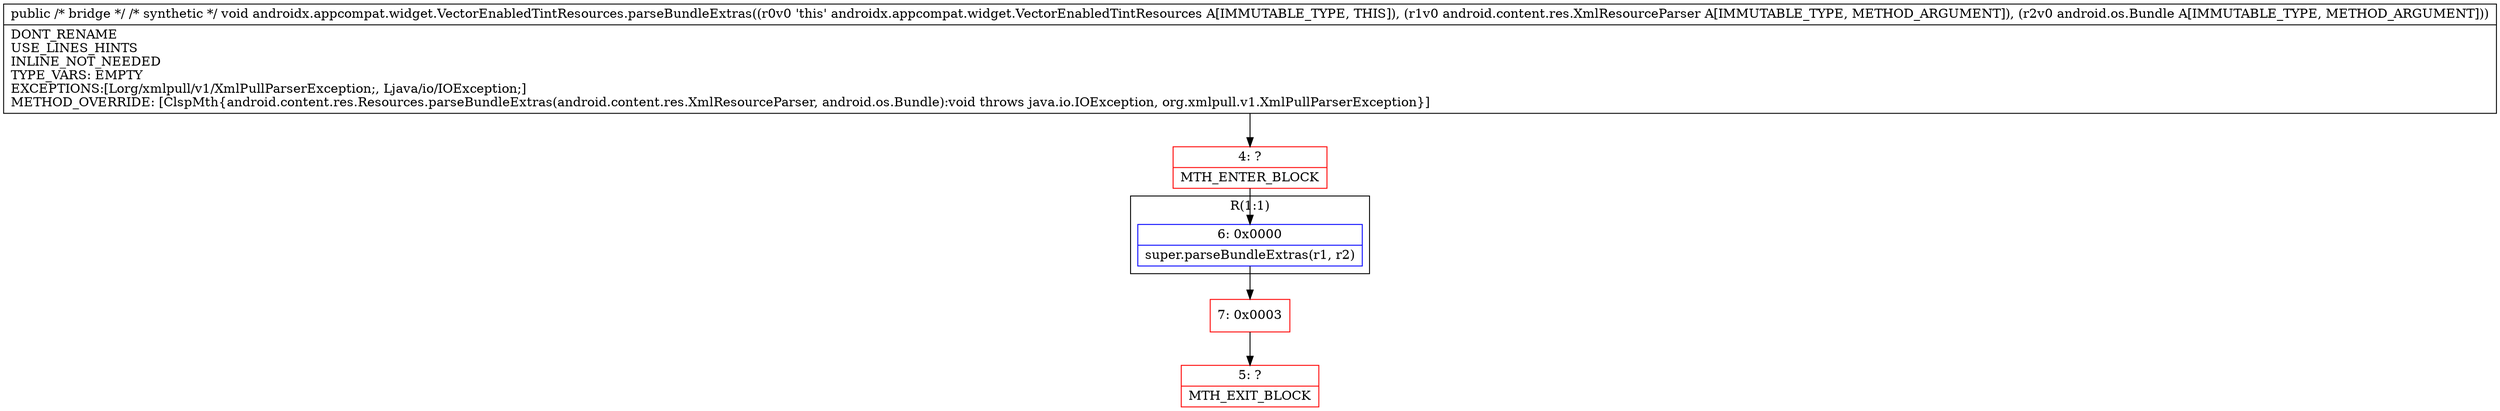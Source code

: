 digraph "CFG forandroidx.appcompat.widget.VectorEnabledTintResources.parseBundleExtras(Landroid\/content\/res\/XmlResourceParser;Landroid\/os\/Bundle;)V" {
subgraph cluster_Region_730502421 {
label = "R(1:1)";
node [shape=record,color=blue];
Node_6 [shape=record,label="{6\:\ 0x0000|super.parseBundleExtras(r1, r2)\l}"];
}
Node_4 [shape=record,color=red,label="{4\:\ ?|MTH_ENTER_BLOCK\l}"];
Node_7 [shape=record,color=red,label="{7\:\ 0x0003}"];
Node_5 [shape=record,color=red,label="{5\:\ ?|MTH_EXIT_BLOCK\l}"];
MethodNode[shape=record,label="{public \/* bridge *\/ \/* synthetic *\/ void androidx.appcompat.widget.VectorEnabledTintResources.parseBundleExtras((r0v0 'this' androidx.appcompat.widget.VectorEnabledTintResources A[IMMUTABLE_TYPE, THIS]), (r1v0 android.content.res.XmlResourceParser A[IMMUTABLE_TYPE, METHOD_ARGUMENT]), (r2v0 android.os.Bundle A[IMMUTABLE_TYPE, METHOD_ARGUMENT]))  | DONT_RENAME\lUSE_LINES_HINTS\lINLINE_NOT_NEEDED\lTYPE_VARS: EMPTY\lEXCEPTIONS:[Lorg\/xmlpull\/v1\/XmlPullParserException;, Ljava\/io\/IOException;]\lMETHOD_OVERRIDE: [ClspMth\{android.content.res.Resources.parseBundleExtras(android.content.res.XmlResourceParser, android.os.Bundle):void throws java.io.IOException, org.xmlpull.v1.XmlPullParserException\}]\l}"];
MethodNode -> Node_4;Node_6 -> Node_7;
Node_4 -> Node_6;
Node_7 -> Node_5;
}

